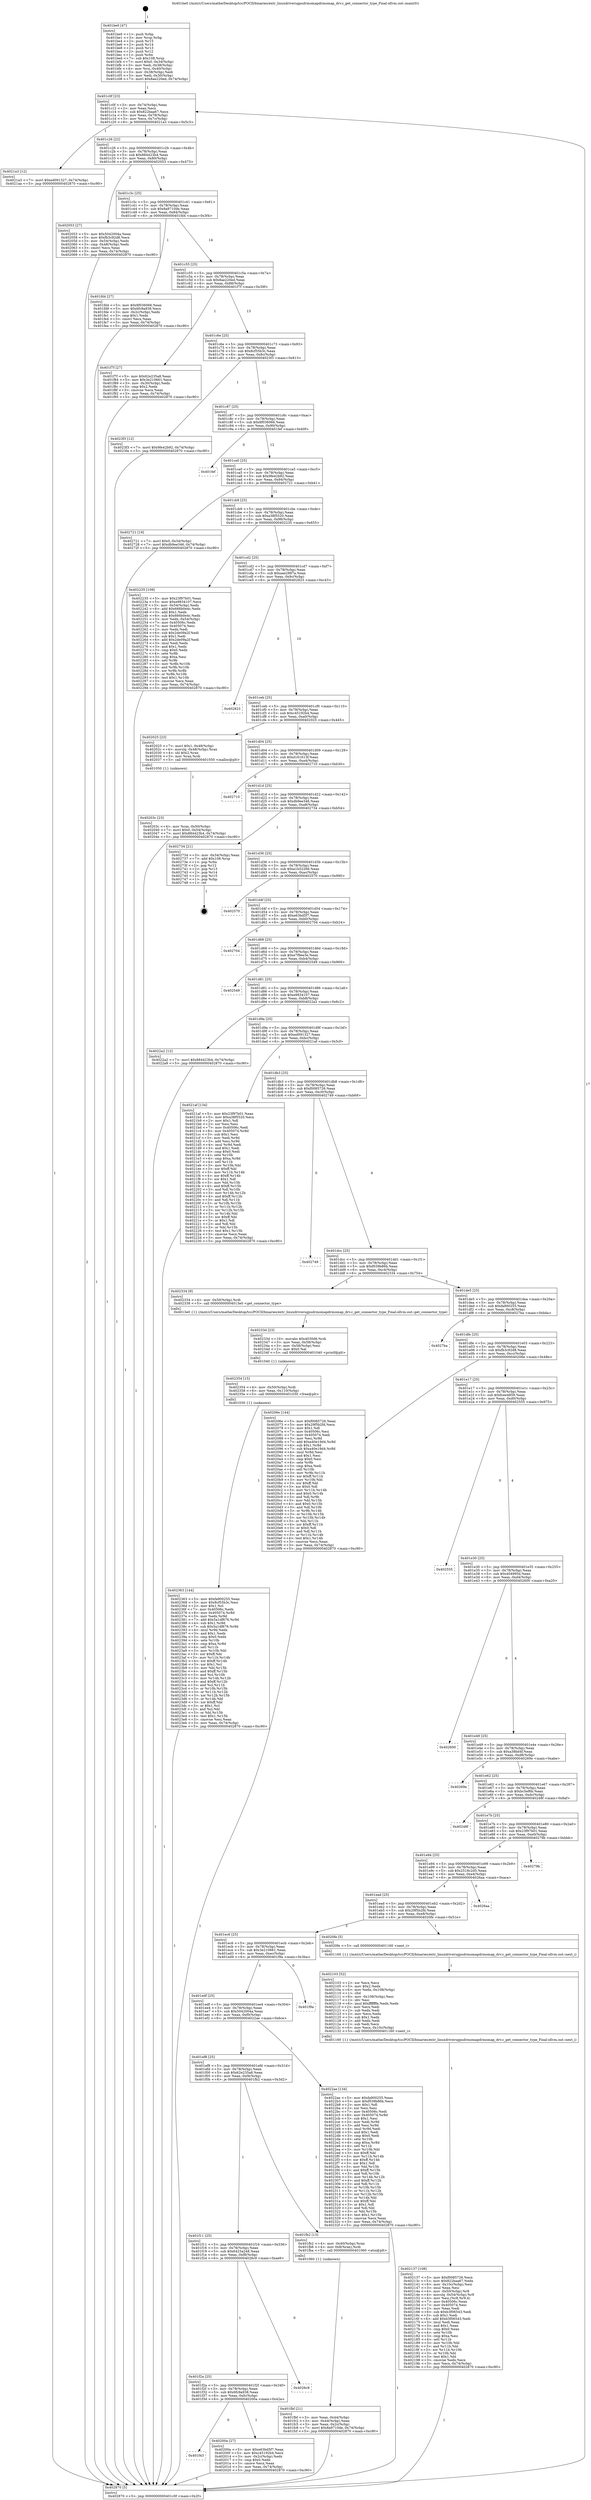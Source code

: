 digraph "0x401be0" {
  label = "0x401be0 (/mnt/c/Users/mathe/Desktop/tcc/POCII/binaries/extr_linuxdriversgpudrmomapdrmomap_drv.c_get_connector_type_Final-ollvm.out::main(0))"
  labelloc = "t"
  node[shape=record]

  Entry [label="",width=0.3,height=0.3,shape=circle,fillcolor=black,style=filled]
  "0x401c0f" [label="{
     0x401c0f [23]\l
     | [instrs]\l
     &nbsp;&nbsp;0x401c0f \<+3\>: mov -0x74(%rbp),%eax\l
     &nbsp;&nbsp;0x401c12 \<+2\>: mov %eax,%ecx\l
     &nbsp;&nbsp;0x401c14 \<+6\>: sub $0x822baa67,%ecx\l
     &nbsp;&nbsp;0x401c1a \<+3\>: mov %eax,-0x78(%rbp)\l
     &nbsp;&nbsp;0x401c1d \<+3\>: mov %ecx,-0x7c(%rbp)\l
     &nbsp;&nbsp;0x401c20 \<+6\>: je 00000000004021a3 \<main+0x5c3\>\l
  }"]
  "0x4021a3" [label="{
     0x4021a3 [12]\l
     | [instrs]\l
     &nbsp;&nbsp;0x4021a3 \<+7\>: movl $0xed091327,-0x74(%rbp)\l
     &nbsp;&nbsp;0x4021aa \<+5\>: jmp 0000000000402870 \<main+0xc90\>\l
  }"]
  "0x401c26" [label="{
     0x401c26 [22]\l
     | [instrs]\l
     &nbsp;&nbsp;0x401c26 \<+5\>: jmp 0000000000401c2b \<main+0x4b\>\l
     &nbsp;&nbsp;0x401c2b \<+3\>: mov -0x78(%rbp),%eax\l
     &nbsp;&nbsp;0x401c2e \<+5\>: sub $0x884423b4,%eax\l
     &nbsp;&nbsp;0x401c33 \<+3\>: mov %eax,-0x80(%rbp)\l
     &nbsp;&nbsp;0x401c36 \<+6\>: je 0000000000402053 \<main+0x473\>\l
  }"]
  Exit [label="",width=0.3,height=0.3,shape=circle,fillcolor=black,style=filled,peripheries=2]
  "0x402053" [label="{
     0x402053 [27]\l
     | [instrs]\l
     &nbsp;&nbsp;0x402053 \<+5\>: mov $0x5042004a,%eax\l
     &nbsp;&nbsp;0x402058 \<+5\>: mov $0xfb3c92d8,%ecx\l
     &nbsp;&nbsp;0x40205d \<+3\>: mov -0x54(%rbp),%edx\l
     &nbsp;&nbsp;0x402060 \<+3\>: cmp -0x48(%rbp),%edx\l
     &nbsp;&nbsp;0x402063 \<+3\>: cmovl %ecx,%eax\l
     &nbsp;&nbsp;0x402066 \<+3\>: mov %eax,-0x74(%rbp)\l
     &nbsp;&nbsp;0x402069 \<+5\>: jmp 0000000000402870 \<main+0xc90\>\l
  }"]
  "0x401c3c" [label="{
     0x401c3c [25]\l
     | [instrs]\l
     &nbsp;&nbsp;0x401c3c \<+5\>: jmp 0000000000401c41 \<main+0x61\>\l
     &nbsp;&nbsp;0x401c41 \<+3\>: mov -0x78(%rbp),%eax\l
     &nbsp;&nbsp;0x401c44 \<+5\>: sub $0x8a9710de,%eax\l
     &nbsp;&nbsp;0x401c49 \<+6\>: mov %eax,-0x84(%rbp)\l
     &nbsp;&nbsp;0x401c4f \<+6\>: je 0000000000401fd4 \<main+0x3f4\>\l
  }"]
  "0x402363" [label="{
     0x402363 [144]\l
     | [instrs]\l
     &nbsp;&nbsp;0x402363 \<+5\>: mov $0xfa900255,%eax\l
     &nbsp;&nbsp;0x402368 \<+5\>: mov $0x8cf55b3c,%esi\l
     &nbsp;&nbsp;0x40236d \<+2\>: mov $0x1,%cl\l
     &nbsp;&nbsp;0x40236f \<+7\>: mov 0x40506c,%edx\l
     &nbsp;&nbsp;0x402376 \<+8\>: mov 0x405074,%r8d\l
     &nbsp;&nbsp;0x40237e \<+3\>: mov %edx,%r9d\l
     &nbsp;&nbsp;0x402381 \<+7\>: add $0x5a1df676,%r9d\l
     &nbsp;&nbsp;0x402388 \<+4\>: sub $0x1,%r9d\l
     &nbsp;&nbsp;0x40238c \<+7\>: sub $0x5a1df676,%r9d\l
     &nbsp;&nbsp;0x402393 \<+4\>: imul %r9d,%edx\l
     &nbsp;&nbsp;0x402397 \<+3\>: and $0x1,%edx\l
     &nbsp;&nbsp;0x40239a \<+3\>: cmp $0x0,%edx\l
     &nbsp;&nbsp;0x40239d \<+4\>: sete %r10b\l
     &nbsp;&nbsp;0x4023a1 \<+4\>: cmp $0xa,%r8d\l
     &nbsp;&nbsp;0x4023a5 \<+4\>: setl %r11b\l
     &nbsp;&nbsp;0x4023a9 \<+3\>: mov %r10b,%bl\l
     &nbsp;&nbsp;0x4023ac \<+3\>: xor $0xff,%bl\l
     &nbsp;&nbsp;0x4023af \<+3\>: mov %r11b,%r14b\l
     &nbsp;&nbsp;0x4023b2 \<+4\>: xor $0xff,%r14b\l
     &nbsp;&nbsp;0x4023b6 \<+3\>: xor $0x1,%cl\l
     &nbsp;&nbsp;0x4023b9 \<+3\>: mov %bl,%r15b\l
     &nbsp;&nbsp;0x4023bc \<+4\>: and $0xff,%r15b\l
     &nbsp;&nbsp;0x4023c0 \<+3\>: and %cl,%r10b\l
     &nbsp;&nbsp;0x4023c3 \<+3\>: mov %r14b,%r12b\l
     &nbsp;&nbsp;0x4023c6 \<+4\>: and $0xff,%r12b\l
     &nbsp;&nbsp;0x4023ca \<+3\>: and %cl,%r11b\l
     &nbsp;&nbsp;0x4023cd \<+3\>: or %r10b,%r15b\l
     &nbsp;&nbsp;0x4023d0 \<+3\>: or %r11b,%r12b\l
     &nbsp;&nbsp;0x4023d3 \<+3\>: xor %r12b,%r15b\l
     &nbsp;&nbsp;0x4023d6 \<+3\>: or %r14b,%bl\l
     &nbsp;&nbsp;0x4023d9 \<+3\>: xor $0xff,%bl\l
     &nbsp;&nbsp;0x4023dc \<+3\>: or $0x1,%cl\l
     &nbsp;&nbsp;0x4023df \<+2\>: and %cl,%bl\l
     &nbsp;&nbsp;0x4023e1 \<+3\>: or %bl,%r15b\l
     &nbsp;&nbsp;0x4023e4 \<+4\>: test $0x1,%r15b\l
     &nbsp;&nbsp;0x4023e8 \<+3\>: cmovne %esi,%eax\l
     &nbsp;&nbsp;0x4023eb \<+3\>: mov %eax,-0x74(%rbp)\l
     &nbsp;&nbsp;0x4023ee \<+5\>: jmp 0000000000402870 \<main+0xc90\>\l
  }"]
  "0x401fd4" [label="{
     0x401fd4 [27]\l
     | [instrs]\l
     &nbsp;&nbsp;0x401fd4 \<+5\>: mov $0x8f036066,%eax\l
     &nbsp;&nbsp;0x401fd9 \<+5\>: mov $0x6fc9a938,%ecx\l
     &nbsp;&nbsp;0x401fde \<+3\>: mov -0x2c(%rbp),%edx\l
     &nbsp;&nbsp;0x401fe1 \<+3\>: cmp $0x1,%edx\l
     &nbsp;&nbsp;0x401fe4 \<+3\>: cmovl %ecx,%eax\l
     &nbsp;&nbsp;0x401fe7 \<+3\>: mov %eax,-0x74(%rbp)\l
     &nbsp;&nbsp;0x401fea \<+5\>: jmp 0000000000402870 \<main+0xc90\>\l
  }"]
  "0x401c55" [label="{
     0x401c55 [25]\l
     | [instrs]\l
     &nbsp;&nbsp;0x401c55 \<+5\>: jmp 0000000000401c5a \<main+0x7a\>\l
     &nbsp;&nbsp;0x401c5a \<+3\>: mov -0x78(%rbp),%eax\l
     &nbsp;&nbsp;0x401c5d \<+5\>: sub $0x8ae220ed,%eax\l
     &nbsp;&nbsp;0x401c62 \<+6\>: mov %eax,-0x88(%rbp)\l
     &nbsp;&nbsp;0x401c68 \<+6\>: je 0000000000401f7f \<main+0x39f\>\l
  }"]
  "0x402354" [label="{
     0x402354 [15]\l
     | [instrs]\l
     &nbsp;&nbsp;0x402354 \<+4\>: mov -0x50(%rbp),%rdi\l
     &nbsp;&nbsp;0x402358 \<+6\>: mov %eax,-0x110(%rbp)\l
     &nbsp;&nbsp;0x40235e \<+5\>: call 0000000000401030 \<free@plt\>\l
     | [calls]\l
     &nbsp;&nbsp;0x401030 \{1\} (unknown)\l
  }"]
  "0x401f7f" [label="{
     0x401f7f [27]\l
     | [instrs]\l
     &nbsp;&nbsp;0x401f7f \<+5\>: mov $0x62e235a8,%eax\l
     &nbsp;&nbsp;0x401f84 \<+5\>: mov $0x3e210661,%ecx\l
     &nbsp;&nbsp;0x401f89 \<+3\>: mov -0x30(%rbp),%edx\l
     &nbsp;&nbsp;0x401f8c \<+3\>: cmp $0x2,%edx\l
     &nbsp;&nbsp;0x401f8f \<+3\>: cmovne %ecx,%eax\l
     &nbsp;&nbsp;0x401f92 \<+3\>: mov %eax,-0x74(%rbp)\l
     &nbsp;&nbsp;0x401f95 \<+5\>: jmp 0000000000402870 \<main+0xc90\>\l
  }"]
  "0x401c6e" [label="{
     0x401c6e [25]\l
     | [instrs]\l
     &nbsp;&nbsp;0x401c6e \<+5\>: jmp 0000000000401c73 \<main+0x93\>\l
     &nbsp;&nbsp;0x401c73 \<+3\>: mov -0x78(%rbp),%eax\l
     &nbsp;&nbsp;0x401c76 \<+5\>: sub $0x8cf55b3c,%eax\l
     &nbsp;&nbsp;0x401c7b \<+6\>: mov %eax,-0x8c(%rbp)\l
     &nbsp;&nbsp;0x401c81 \<+6\>: je 00000000004023f3 \<main+0x813\>\l
  }"]
  "0x402870" [label="{
     0x402870 [5]\l
     | [instrs]\l
     &nbsp;&nbsp;0x402870 \<+5\>: jmp 0000000000401c0f \<main+0x2f\>\l
  }"]
  "0x401be0" [label="{
     0x401be0 [47]\l
     | [instrs]\l
     &nbsp;&nbsp;0x401be0 \<+1\>: push %rbp\l
     &nbsp;&nbsp;0x401be1 \<+3\>: mov %rsp,%rbp\l
     &nbsp;&nbsp;0x401be4 \<+2\>: push %r15\l
     &nbsp;&nbsp;0x401be6 \<+2\>: push %r14\l
     &nbsp;&nbsp;0x401be8 \<+2\>: push %r13\l
     &nbsp;&nbsp;0x401bea \<+2\>: push %r12\l
     &nbsp;&nbsp;0x401bec \<+1\>: push %rbx\l
     &nbsp;&nbsp;0x401bed \<+7\>: sub $0x108,%rsp\l
     &nbsp;&nbsp;0x401bf4 \<+7\>: movl $0x0,-0x34(%rbp)\l
     &nbsp;&nbsp;0x401bfb \<+3\>: mov %edi,-0x38(%rbp)\l
     &nbsp;&nbsp;0x401bfe \<+4\>: mov %rsi,-0x40(%rbp)\l
     &nbsp;&nbsp;0x401c02 \<+3\>: mov -0x38(%rbp),%edi\l
     &nbsp;&nbsp;0x401c05 \<+3\>: mov %edi,-0x30(%rbp)\l
     &nbsp;&nbsp;0x401c08 \<+7\>: movl $0x8ae220ed,-0x74(%rbp)\l
  }"]
  "0x40233d" [label="{
     0x40233d [23]\l
     | [instrs]\l
     &nbsp;&nbsp;0x40233d \<+10\>: movabs $0x4030d6,%rdi\l
     &nbsp;&nbsp;0x402347 \<+3\>: mov %eax,-0x58(%rbp)\l
     &nbsp;&nbsp;0x40234a \<+3\>: mov -0x58(%rbp),%esi\l
     &nbsp;&nbsp;0x40234d \<+2\>: mov $0x0,%al\l
     &nbsp;&nbsp;0x40234f \<+5\>: call 0000000000401040 \<printf@plt\>\l
     | [calls]\l
     &nbsp;&nbsp;0x401040 \{1\} (unknown)\l
  }"]
  "0x4023f3" [label="{
     0x4023f3 [12]\l
     | [instrs]\l
     &nbsp;&nbsp;0x4023f3 \<+7\>: movl $0x9fe42b92,-0x74(%rbp)\l
     &nbsp;&nbsp;0x4023fa \<+5\>: jmp 0000000000402870 \<main+0xc90\>\l
  }"]
  "0x401c87" [label="{
     0x401c87 [25]\l
     | [instrs]\l
     &nbsp;&nbsp;0x401c87 \<+5\>: jmp 0000000000401c8c \<main+0xac\>\l
     &nbsp;&nbsp;0x401c8c \<+3\>: mov -0x78(%rbp),%eax\l
     &nbsp;&nbsp;0x401c8f \<+5\>: sub $0x8f036066,%eax\l
     &nbsp;&nbsp;0x401c94 \<+6\>: mov %eax,-0x90(%rbp)\l
     &nbsp;&nbsp;0x401c9a \<+6\>: je 0000000000401fef \<main+0x40f\>\l
  }"]
  "0x402137" [label="{
     0x402137 [108]\l
     | [instrs]\l
     &nbsp;&nbsp;0x402137 \<+5\>: mov $0xf0085726,%ecx\l
     &nbsp;&nbsp;0x40213c \<+5\>: mov $0x822baa67,%edx\l
     &nbsp;&nbsp;0x402141 \<+6\>: mov -0x10c(%rbp),%esi\l
     &nbsp;&nbsp;0x402147 \<+3\>: imul %eax,%esi\l
     &nbsp;&nbsp;0x40214a \<+4\>: mov -0x50(%rbp),%r8\l
     &nbsp;&nbsp;0x40214e \<+4\>: movslq -0x54(%rbp),%r9\l
     &nbsp;&nbsp;0x402152 \<+4\>: mov %esi,(%r8,%r9,4)\l
     &nbsp;&nbsp;0x402156 \<+7\>: mov 0x40506c,%eax\l
     &nbsp;&nbsp;0x40215d \<+7\>: mov 0x405074,%esi\l
     &nbsp;&nbsp;0x402164 \<+2\>: mov %eax,%edi\l
     &nbsp;&nbsp;0x402166 \<+6\>: sub $0xb3f06543,%edi\l
     &nbsp;&nbsp;0x40216c \<+3\>: sub $0x1,%edi\l
     &nbsp;&nbsp;0x40216f \<+6\>: add $0xb3f06543,%edi\l
     &nbsp;&nbsp;0x402175 \<+3\>: imul %edi,%eax\l
     &nbsp;&nbsp;0x402178 \<+3\>: and $0x1,%eax\l
     &nbsp;&nbsp;0x40217b \<+3\>: cmp $0x0,%eax\l
     &nbsp;&nbsp;0x40217e \<+4\>: sete %r10b\l
     &nbsp;&nbsp;0x402182 \<+3\>: cmp $0xa,%esi\l
     &nbsp;&nbsp;0x402185 \<+4\>: setl %r11b\l
     &nbsp;&nbsp;0x402189 \<+3\>: mov %r10b,%bl\l
     &nbsp;&nbsp;0x40218c \<+3\>: and %r11b,%bl\l
     &nbsp;&nbsp;0x40218f \<+3\>: xor %r11b,%r10b\l
     &nbsp;&nbsp;0x402192 \<+3\>: or %r10b,%bl\l
     &nbsp;&nbsp;0x402195 \<+3\>: test $0x1,%bl\l
     &nbsp;&nbsp;0x402198 \<+3\>: cmovne %edx,%ecx\l
     &nbsp;&nbsp;0x40219b \<+3\>: mov %ecx,-0x74(%rbp)\l
     &nbsp;&nbsp;0x40219e \<+5\>: jmp 0000000000402870 \<main+0xc90\>\l
  }"]
  "0x401fef" [label="{
     0x401fef\l
  }", style=dashed]
  "0x401ca0" [label="{
     0x401ca0 [25]\l
     | [instrs]\l
     &nbsp;&nbsp;0x401ca0 \<+5\>: jmp 0000000000401ca5 \<main+0xc5\>\l
     &nbsp;&nbsp;0x401ca5 \<+3\>: mov -0x78(%rbp),%eax\l
     &nbsp;&nbsp;0x401ca8 \<+5\>: sub $0x9fe42b92,%eax\l
     &nbsp;&nbsp;0x401cad \<+6\>: mov %eax,-0x94(%rbp)\l
     &nbsp;&nbsp;0x401cb3 \<+6\>: je 0000000000402721 \<main+0xb41\>\l
  }"]
  "0x402103" [label="{
     0x402103 [52]\l
     | [instrs]\l
     &nbsp;&nbsp;0x402103 \<+2\>: xor %ecx,%ecx\l
     &nbsp;&nbsp;0x402105 \<+5\>: mov $0x2,%edx\l
     &nbsp;&nbsp;0x40210a \<+6\>: mov %edx,-0x108(%rbp)\l
     &nbsp;&nbsp;0x402110 \<+1\>: cltd\l
     &nbsp;&nbsp;0x402111 \<+6\>: mov -0x108(%rbp),%esi\l
     &nbsp;&nbsp;0x402117 \<+2\>: idiv %esi\l
     &nbsp;&nbsp;0x402119 \<+6\>: imul $0xfffffffe,%edx,%edx\l
     &nbsp;&nbsp;0x40211f \<+2\>: mov %ecx,%edi\l
     &nbsp;&nbsp;0x402121 \<+2\>: sub %edx,%edi\l
     &nbsp;&nbsp;0x402123 \<+2\>: mov %ecx,%edx\l
     &nbsp;&nbsp;0x402125 \<+3\>: sub $0x1,%edx\l
     &nbsp;&nbsp;0x402128 \<+2\>: add %edx,%edi\l
     &nbsp;&nbsp;0x40212a \<+2\>: sub %edi,%ecx\l
     &nbsp;&nbsp;0x40212c \<+6\>: mov %ecx,-0x10c(%rbp)\l
     &nbsp;&nbsp;0x402132 \<+5\>: call 0000000000401160 \<next_i\>\l
     | [calls]\l
     &nbsp;&nbsp;0x401160 \{1\} (/mnt/c/Users/mathe/Desktop/tcc/POCII/binaries/extr_linuxdriversgpudrmomapdrmomap_drv.c_get_connector_type_Final-ollvm.out::next_i)\l
  }"]
  "0x402721" [label="{
     0x402721 [19]\l
     | [instrs]\l
     &nbsp;&nbsp;0x402721 \<+7\>: movl $0x0,-0x34(%rbp)\l
     &nbsp;&nbsp;0x402728 \<+7\>: movl $0xdb9ee346,-0x74(%rbp)\l
     &nbsp;&nbsp;0x40272f \<+5\>: jmp 0000000000402870 \<main+0xc90\>\l
  }"]
  "0x401cb9" [label="{
     0x401cb9 [25]\l
     | [instrs]\l
     &nbsp;&nbsp;0x401cb9 \<+5\>: jmp 0000000000401cbe \<main+0xde\>\l
     &nbsp;&nbsp;0x401cbe \<+3\>: mov -0x78(%rbp),%eax\l
     &nbsp;&nbsp;0x401cc1 \<+5\>: sub $0xa38f5520,%eax\l
     &nbsp;&nbsp;0x401cc6 \<+6\>: mov %eax,-0x98(%rbp)\l
     &nbsp;&nbsp;0x401ccc \<+6\>: je 0000000000402235 \<main+0x655\>\l
  }"]
  "0x40203c" [label="{
     0x40203c [23]\l
     | [instrs]\l
     &nbsp;&nbsp;0x40203c \<+4\>: mov %rax,-0x50(%rbp)\l
     &nbsp;&nbsp;0x402040 \<+7\>: movl $0x0,-0x54(%rbp)\l
     &nbsp;&nbsp;0x402047 \<+7\>: movl $0x884423b4,-0x74(%rbp)\l
     &nbsp;&nbsp;0x40204e \<+5\>: jmp 0000000000402870 \<main+0xc90\>\l
  }"]
  "0x402235" [label="{
     0x402235 [109]\l
     | [instrs]\l
     &nbsp;&nbsp;0x402235 \<+5\>: mov $0x23f97b01,%eax\l
     &nbsp;&nbsp;0x40223a \<+5\>: mov $0xe9834107,%ecx\l
     &nbsp;&nbsp;0x40223f \<+3\>: mov -0x54(%rbp),%edx\l
     &nbsp;&nbsp;0x402242 \<+6\>: add $0x666b0e4c,%edx\l
     &nbsp;&nbsp;0x402248 \<+3\>: add $0x1,%edx\l
     &nbsp;&nbsp;0x40224b \<+6\>: sub $0x666b0e4c,%edx\l
     &nbsp;&nbsp;0x402251 \<+3\>: mov %edx,-0x54(%rbp)\l
     &nbsp;&nbsp;0x402254 \<+7\>: mov 0x40506c,%edx\l
     &nbsp;&nbsp;0x40225b \<+7\>: mov 0x405074,%esi\l
     &nbsp;&nbsp;0x402262 \<+2\>: mov %edx,%edi\l
     &nbsp;&nbsp;0x402264 \<+6\>: sub $0x2de09a2f,%edi\l
     &nbsp;&nbsp;0x40226a \<+3\>: sub $0x1,%edi\l
     &nbsp;&nbsp;0x40226d \<+6\>: add $0x2de09a2f,%edi\l
     &nbsp;&nbsp;0x402273 \<+3\>: imul %edi,%edx\l
     &nbsp;&nbsp;0x402276 \<+3\>: and $0x1,%edx\l
     &nbsp;&nbsp;0x402279 \<+3\>: cmp $0x0,%edx\l
     &nbsp;&nbsp;0x40227c \<+4\>: sete %r8b\l
     &nbsp;&nbsp;0x402280 \<+3\>: cmp $0xa,%esi\l
     &nbsp;&nbsp;0x402283 \<+4\>: setl %r9b\l
     &nbsp;&nbsp;0x402287 \<+3\>: mov %r8b,%r10b\l
     &nbsp;&nbsp;0x40228a \<+3\>: and %r9b,%r10b\l
     &nbsp;&nbsp;0x40228d \<+3\>: xor %r9b,%r8b\l
     &nbsp;&nbsp;0x402290 \<+3\>: or %r8b,%r10b\l
     &nbsp;&nbsp;0x402293 \<+4\>: test $0x1,%r10b\l
     &nbsp;&nbsp;0x402297 \<+3\>: cmovne %ecx,%eax\l
     &nbsp;&nbsp;0x40229a \<+3\>: mov %eax,-0x74(%rbp)\l
     &nbsp;&nbsp;0x40229d \<+5\>: jmp 0000000000402870 \<main+0xc90\>\l
  }"]
  "0x401cd2" [label="{
     0x401cd2 [25]\l
     | [instrs]\l
     &nbsp;&nbsp;0x401cd2 \<+5\>: jmp 0000000000401cd7 \<main+0xf7\>\l
     &nbsp;&nbsp;0x401cd7 \<+3\>: mov -0x78(%rbp),%eax\l
     &nbsp;&nbsp;0x401cda \<+5\>: sub $0xaae2887a,%eax\l
     &nbsp;&nbsp;0x401cdf \<+6\>: mov %eax,-0x9c(%rbp)\l
     &nbsp;&nbsp;0x401ce5 \<+6\>: je 0000000000402823 \<main+0xc43\>\l
  }"]
  "0x401f43" [label="{
     0x401f43\l
  }", style=dashed]
  "0x402823" [label="{
     0x402823\l
  }", style=dashed]
  "0x401ceb" [label="{
     0x401ceb [25]\l
     | [instrs]\l
     &nbsp;&nbsp;0x401ceb \<+5\>: jmp 0000000000401cf0 \<main+0x110\>\l
     &nbsp;&nbsp;0x401cf0 \<+3\>: mov -0x78(%rbp),%eax\l
     &nbsp;&nbsp;0x401cf3 \<+5\>: sub $0xc45192b4,%eax\l
     &nbsp;&nbsp;0x401cf8 \<+6\>: mov %eax,-0xa0(%rbp)\l
     &nbsp;&nbsp;0x401cfe \<+6\>: je 0000000000402025 \<main+0x445\>\l
  }"]
  "0x40200a" [label="{
     0x40200a [27]\l
     | [instrs]\l
     &nbsp;&nbsp;0x40200a \<+5\>: mov $0xe63bd5f7,%eax\l
     &nbsp;&nbsp;0x40200f \<+5\>: mov $0xc45192b4,%ecx\l
     &nbsp;&nbsp;0x402014 \<+3\>: mov -0x2c(%rbp),%edx\l
     &nbsp;&nbsp;0x402017 \<+3\>: cmp $0x0,%edx\l
     &nbsp;&nbsp;0x40201a \<+3\>: cmove %ecx,%eax\l
     &nbsp;&nbsp;0x40201d \<+3\>: mov %eax,-0x74(%rbp)\l
     &nbsp;&nbsp;0x402020 \<+5\>: jmp 0000000000402870 \<main+0xc90\>\l
  }"]
  "0x402025" [label="{
     0x402025 [23]\l
     | [instrs]\l
     &nbsp;&nbsp;0x402025 \<+7\>: movl $0x1,-0x48(%rbp)\l
     &nbsp;&nbsp;0x40202c \<+4\>: movslq -0x48(%rbp),%rax\l
     &nbsp;&nbsp;0x402030 \<+4\>: shl $0x2,%rax\l
     &nbsp;&nbsp;0x402034 \<+3\>: mov %rax,%rdi\l
     &nbsp;&nbsp;0x402037 \<+5\>: call 0000000000401050 \<malloc@plt\>\l
     | [calls]\l
     &nbsp;&nbsp;0x401050 \{1\} (unknown)\l
  }"]
  "0x401d04" [label="{
     0x401d04 [25]\l
     | [instrs]\l
     &nbsp;&nbsp;0x401d04 \<+5\>: jmp 0000000000401d09 \<main+0x129\>\l
     &nbsp;&nbsp;0x401d09 \<+3\>: mov -0x78(%rbp),%eax\l
     &nbsp;&nbsp;0x401d0c \<+5\>: sub $0xd161613f,%eax\l
     &nbsp;&nbsp;0x401d11 \<+6\>: mov %eax,-0xa4(%rbp)\l
     &nbsp;&nbsp;0x401d17 \<+6\>: je 0000000000402710 \<main+0xb30\>\l
  }"]
  "0x401f2a" [label="{
     0x401f2a [25]\l
     | [instrs]\l
     &nbsp;&nbsp;0x401f2a \<+5\>: jmp 0000000000401f2f \<main+0x34f\>\l
     &nbsp;&nbsp;0x401f2f \<+3\>: mov -0x78(%rbp),%eax\l
     &nbsp;&nbsp;0x401f32 \<+5\>: sub $0x6fc9a938,%eax\l
     &nbsp;&nbsp;0x401f37 \<+6\>: mov %eax,-0xfc(%rbp)\l
     &nbsp;&nbsp;0x401f3d \<+6\>: je 000000000040200a \<main+0x42a\>\l
  }"]
  "0x402710" [label="{
     0x402710\l
  }", style=dashed]
  "0x401d1d" [label="{
     0x401d1d [25]\l
     | [instrs]\l
     &nbsp;&nbsp;0x401d1d \<+5\>: jmp 0000000000401d22 \<main+0x142\>\l
     &nbsp;&nbsp;0x401d22 \<+3\>: mov -0x78(%rbp),%eax\l
     &nbsp;&nbsp;0x401d25 \<+5\>: sub $0xdb9ee346,%eax\l
     &nbsp;&nbsp;0x401d2a \<+6\>: mov %eax,-0xa8(%rbp)\l
     &nbsp;&nbsp;0x401d30 \<+6\>: je 0000000000402734 \<main+0xb54\>\l
  }"]
  "0x4026c9" [label="{
     0x4026c9\l
  }", style=dashed]
  "0x402734" [label="{
     0x402734 [21]\l
     | [instrs]\l
     &nbsp;&nbsp;0x402734 \<+3\>: mov -0x34(%rbp),%eax\l
     &nbsp;&nbsp;0x402737 \<+7\>: add $0x108,%rsp\l
     &nbsp;&nbsp;0x40273e \<+1\>: pop %rbx\l
     &nbsp;&nbsp;0x40273f \<+2\>: pop %r12\l
     &nbsp;&nbsp;0x402741 \<+2\>: pop %r13\l
     &nbsp;&nbsp;0x402743 \<+2\>: pop %r14\l
     &nbsp;&nbsp;0x402745 \<+2\>: pop %r15\l
     &nbsp;&nbsp;0x402747 \<+1\>: pop %rbp\l
     &nbsp;&nbsp;0x402748 \<+1\>: ret\l
  }"]
  "0x401d36" [label="{
     0x401d36 [25]\l
     | [instrs]\l
     &nbsp;&nbsp;0x401d36 \<+5\>: jmp 0000000000401d3b \<main+0x15b\>\l
     &nbsp;&nbsp;0x401d3b \<+3\>: mov -0x78(%rbp),%eax\l
     &nbsp;&nbsp;0x401d3e \<+5\>: sub $0xe1b52266,%eax\l
     &nbsp;&nbsp;0x401d43 \<+6\>: mov %eax,-0xac(%rbp)\l
     &nbsp;&nbsp;0x401d49 \<+6\>: je 0000000000402570 \<main+0x990\>\l
  }"]
  "0x401fbf" [label="{
     0x401fbf [21]\l
     | [instrs]\l
     &nbsp;&nbsp;0x401fbf \<+3\>: mov %eax,-0x44(%rbp)\l
     &nbsp;&nbsp;0x401fc2 \<+3\>: mov -0x44(%rbp),%eax\l
     &nbsp;&nbsp;0x401fc5 \<+3\>: mov %eax,-0x2c(%rbp)\l
     &nbsp;&nbsp;0x401fc8 \<+7\>: movl $0x8a9710de,-0x74(%rbp)\l
     &nbsp;&nbsp;0x401fcf \<+5\>: jmp 0000000000402870 \<main+0xc90\>\l
  }"]
  "0x402570" [label="{
     0x402570\l
  }", style=dashed]
  "0x401d4f" [label="{
     0x401d4f [25]\l
     | [instrs]\l
     &nbsp;&nbsp;0x401d4f \<+5\>: jmp 0000000000401d54 \<main+0x174\>\l
     &nbsp;&nbsp;0x401d54 \<+3\>: mov -0x78(%rbp),%eax\l
     &nbsp;&nbsp;0x401d57 \<+5\>: sub $0xe63bd5f7,%eax\l
     &nbsp;&nbsp;0x401d5c \<+6\>: mov %eax,-0xb0(%rbp)\l
     &nbsp;&nbsp;0x401d62 \<+6\>: je 0000000000402704 \<main+0xb24\>\l
  }"]
  "0x401f11" [label="{
     0x401f11 [25]\l
     | [instrs]\l
     &nbsp;&nbsp;0x401f11 \<+5\>: jmp 0000000000401f16 \<main+0x336\>\l
     &nbsp;&nbsp;0x401f16 \<+3\>: mov -0x78(%rbp),%eax\l
     &nbsp;&nbsp;0x401f19 \<+5\>: sub $0x6423a248,%eax\l
     &nbsp;&nbsp;0x401f1e \<+6\>: mov %eax,-0xf8(%rbp)\l
     &nbsp;&nbsp;0x401f24 \<+6\>: je 00000000004026c9 \<main+0xae9\>\l
  }"]
  "0x402704" [label="{
     0x402704\l
  }", style=dashed]
  "0x401d68" [label="{
     0x401d68 [25]\l
     | [instrs]\l
     &nbsp;&nbsp;0x401d68 \<+5\>: jmp 0000000000401d6d \<main+0x18d\>\l
     &nbsp;&nbsp;0x401d6d \<+3\>: mov -0x78(%rbp),%eax\l
     &nbsp;&nbsp;0x401d70 \<+5\>: sub $0xe7f9ee3e,%eax\l
     &nbsp;&nbsp;0x401d75 \<+6\>: mov %eax,-0xb4(%rbp)\l
     &nbsp;&nbsp;0x401d7b \<+6\>: je 0000000000402549 \<main+0x969\>\l
  }"]
  "0x401fb2" [label="{
     0x401fb2 [13]\l
     | [instrs]\l
     &nbsp;&nbsp;0x401fb2 \<+4\>: mov -0x40(%rbp),%rax\l
     &nbsp;&nbsp;0x401fb6 \<+4\>: mov 0x8(%rax),%rdi\l
     &nbsp;&nbsp;0x401fba \<+5\>: call 0000000000401060 \<atoi@plt\>\l
     | [calls]\l
     &nbsp;&nbsp;0x401060 \{1\} (unknown)\l
  }"]
  "0x402549" [label="{
     0x402549\l
  }", style=dashed]
  "0x401d81" [label="{
     0x401d81 [25]\l
     | [instrs]\l
     &nbsp;&nbsp;0x401d81 \<+5\>: jmp 0000000000401d86 \<main+0x1a6\>\l
     &nbsp;&nbsp;0x401d86 \<+3\>: mov -0x78(%rbp),%eax\l
     &nbsp;&nbsp;0x401d89 \<+5\>: sub $0xe9834107,%eax\l
     &nbsp;&nbsp;0x401d8e \<+6\>: mov %eax,-0xb8(%rbp)\l
     &nbsp;&nbsp;0x401d94 \<+6\>: je 00000000004022a2 \<main+0x6c2\>\l
  }"]
  "0x401ef8" [label="{
     0x401ef8 [25]\l
     | [instrs]\l
     &nbsp;&nbsp;0x401ef8 \<+5\>: jmp 0000000000401efd \<main+0x31d\>\l
     &nbsp;&nbsp;0x401efd \<+3\>: mov -0x78(%rbp),%eax\l
     &nbsp;&nbsp;0x401f00 \<+5\>: sub $0x62e235a8,%eax\l
     &nbsp;&nbsp;0x401f05 \<+6\>: mov %eax,-0xf4(%rbp)\l
     &nbsp;&nbsp;0x401f0b \<+6\>: je 0000000000401fb2 \<main+0x3d2\>\l
  }"]
  "0x4022a2" [label="{
     0x4022a2 [12]\l
     | [instrs]\l
     &nbsp;&nbsp;0x4022a2 \<+7\>: movl $0x884423b4,-0x74(%rbp)\l
     &nbsp;&nbsp;0x4022a9 \<+5\>: jmp 0000000000402870 \<main+0xc90\>\l
  }"]
  "0x401d9a" [label="{
     0x401d9a [25]\l
     | [instrs]\l
     &nbsp;&nbsp;0x401d9a \<+5\>: jmp 0000000000401d9f \<main+0x1bf\>\l
     &nbsp;&nbsp;0x401d9f \<+3\>: mov -0x78(%rbp),%eax\l
     &nbsp;&nbsp;0x401da2 \<+5\>: sub $0xed091327,%eax\l
     &nbsp;&nbsp;0x401da7 \<+6\>: mov %eax,-0xbc(%rbp)\l
     &nbsp;&nbsp;0x401dad \<+6\>: je 00000000004021af \<main+0x5cf\>\l
  }"]
  "0x4022ae" [label="{
     0x4022ae [134]\l
     | [instrs]\l
     &nbsp;&nbsp;0x4022ae \<+5\>: mov $0xfa900255,%eax\l
     &nbsp;&nbsp;0x4022b3 \<+5\>: mov $0xf039b86b,%ecx\l
     &nbsp;&nbsp;0x4022b8 \<+2\>: mov $0x1,%dl\l
     &nbsp;&nbsp;0x4022ba \<+2\>: xor %esi,%esi\l
     &nbsp;&nbsp;0x4022bc \<+7\>: mov 0x40506c,%edi\l
     &nbsp;&nbsp;0x4022c3 \<+8\>: mov 0x405074,%r8d\l
     &nbsp;&nbsp;0x4022cb \<+3\>: sub $0x1,%esi\l
     &nbsp;&nbsp;0x4022ce \<+3\>: mov %edi,%r9d\l
     &nbsp;&nbsp;0x4022d1 \<+3\>: add %esi,%r9d\l
     &nbsp;&nbsp;0x4022d4 \<+4\>: imul %r9d,%edi\l
     &nbsp;&nbsp;0x4022d8 \<+3\>: and $0x1,%edi\l
     &nbsp;&nbsp;0x4022db \<+3\>: cmp $0x0,%edi\l
     &nbsp;&nbsp;0x4022de \<+4\>: sete %r10b\l
     &nbsp;&nbsp;0x4022e2 \<+4\>: cmp $0xa,%r8d\l
     &nbsp;&nbsp;0x4022e6 \<+4\>: setl %r11b\l
     &nbsp;&nbsp;0x4022ea \<+3\>: mov %r10b,%bl\l
     &nbsp;&nbsp;0x4022ed \<+3\>: xor $0xff,%bl\l
     &nbsp;&nbsp;0x4022f0 \<+3\>: mov %r11b,%r14b\l
     &nbsp;&nbsp;0x4022f3 \<+4\>: xor $0xff,%r14b\l
     &nbsp;&nbsp;0x4022f7 \<+3\>: xor $0x1,%dl\l
     &nbsp;&nbsp;0x4022fa \<+3\>: mov %bl,%r15b\l
     &nbsp;&nbsp;0x4022fd \<+4\>: and $0xff,%r15b\l
     &nbsp;&nbsp;0x402301 \<+3\>: and %dl,%r10b\l
     &nbsp;&nbsp;0x402304 \<+3\>: mov %r14b,%r12b\l
     &nbsp;&nbsp;0x402307 \<+4\>: and $0xff,%r12b\l
     &nbsp;&nbsp;0x40230b \<+3\>: and %dl,%r11b\l
     &nbsp;&nbsp;0x40230e \<+3\>: or %r10b,%r15b\l
     &nbsp;&nbsp;0x402311 \<+3\>: or %r11b,%r12b\l
     &nbsp;&nbsp;0x402314 \<+3\>: xor %r12b,%r15b\l
     &nbsp;&nbsp;0x402317 \<+3\>: or %r14b,%bl\l
     &nbsp;&nbsp;0x40231a \<+3\>: xor $0xff,%bl\l
     &nbsp;&nbsp;0x40231d \<+3\>: or $0x1,%dl\l
     &nbsp;&nbsp;0x402320 \<+2\>: and %dl,%bl\l
     &nbsp;&nbsp;0x402322 \<+3\>: or %bl,%r15b\l
     &nbsp;&nbsp;0x402325 \<+4\>: test $0x1,%r15b\l
     &nbsp;&nbsp;0x402329 \<+3\>: cmovne %ecx,%eax\l
     &nbsp;&nbsp;0x40232c \<+3\>: mov %eax,-0x74(%rbp)\l
     &nbsp;&nbsp;0x40232f \<+5\>: jmp 0000000000402870 \<main+0xc90\>\l
  }"]
  "0x4021af" [label="{
     0x4021af [134]\l
     | [instrs]\l
     &nbsp;&nbsp;0x4021af \<+5\>: mov $0x23f97b01,%eax\l
     &nbsp;&nbsp;0x4021b4 \<+5\>: mov $0xa38f5520,%ecx\l
     &nbsp;&nbsp;0x4021b9 \<+2\>: mov $0x1,%dl\l
     &nbsp;&nbsp;0x4021bb \<+2\>: xor %esi,%esi\l
     &nbsp;&nbsp;0x4021bd \<+7\>: mov 0x40506c,%edi\l
     &nbsp;&nbsp;0x4021c4 \<+8\>: mov 0x405074,%r8d\l
     &nbsp;&nbsp;0x4021cc \<+3\>: sub $0x1,%esi\l
     &nbsp;&nbsp;0x4021cf \<+3\>: mov %edi,%r9d\l
     &nbsp;&nbsp;0x4021d2 \<+3\>: add %esi,%r9d\l
     &nbsp;&nbsp;0x4021d5 \<+4\>: imul %r9d,%edi\l
     &nbsp;&nbsp;0x4021d9 \<+3\>: and $0x1,%edi\l
     &nbsp;&nbsp;0x4021dc \<+3\>: cmp $0x0,%edi\l
     &nbsp;&nbsp;0x4021df \<+4\>: sete %r10b\l
     &nbsp;&nbsp;0x4021e3 \<+4\>: cmp $0xa,%r8d\l
     &nbsp;&nbsp;0x4021e7 \<+4\>: setl %r11b\l
     &nbsp;&nbsp;0x4021eb \<+3\>: mov %r10b,%bl\l
     &nbsp;&nbsp;0x4021ee \<+3\>: xor $0xff,%bl\l
     &nbsp;&nbsp;0x4021f1 \<+3\>: mov %r11b,%r14b\l
     &nbsp;&nbsp;0x4021f4 \<+4\>: xor $0xff,%r14b\l
     &nbsp;&nbsp;0x4021f8 \<+3\>: xor $0x1,%dl\l
     &nbsp;&nbsp;0x4021fb \<+3\>: mov %bl,%r15b\l
     &nbsp;&nbsp;0x4021fe \<+4\>: and $0xff,%r15b\l
     &nbsp;&nbsp;0x402202 \<+3\>: and %dl,%r10b\l
     &nbsp;&nbsp;0x402205 \<+3\>: mov %r14b,%r12b\l
     &nbsp;&nbsp;0x402208 \<+4\>: and $0xff,%r12b\l
     &nbsp;&nbsp;0x40220c \<+3\>: and %dl,%r11b\l
     &nbsp;&nbsp;0x40220f \<+3\>: or %r10b,%r15b\l
     &nbsp;&nbsp;0x402212 \<+3\>: or %r11b,%r12b\l
     &nbsp;&nbsp;0x402215 \<+3\>: xor %r12b,%r15b\l
     &nbsp;&nbsp;0x402218 \<+3\>: or %r14b,%bl\l
     &nbsp;&nbsp;0x40221b \<+3\>: xor $0xff,%bl\l
     &nbsp;&nbsp;0x40221e \<+3\>: or $0x1,%dl\l
     &nbsp;&nbsp;0x402221 \<+2\>: and %dl,%bl\l
     &nbsp;&nbsp;0x402223 \<+3\>: or %bl,%r15b\l
     &nbsp;&nbsp;0x402226 \<+4\>: test $0x1,%r15b\l
     &nbsp;&nbsp;0x40222a \<+3\>: cmovne %ecx,%eax\l
     &nbsp;&nbsp;0x40222d \<+3\>: mov %eax,-0x74(%rbp)\l
     &nbsp;&nbsp;0x402230 \<+5\>: jmp 0000000000402870 \<main+0xc90\>\l
  }"]
  "0x401db3" [label="{
     0x401db3 [25]\l
     | [instrs]\l
     &nbsp;&nbsp;0x401db3 \<+5\>: jmp 0000000000401db8 \<main+0x1d8\>\l
     &nbsp;&nbsp;0x401db8 \<+3\>: mov -0x78(%rbp),%eax\l
     &nbsp;&nbsp;0x401dbb \<+5\>: sub $0xf0085726,%eax\l
     &nbsp;&nbsp;0x401dc0 \<+6\>: mov %eax,-0xc0(%rbp)\l
     &nbsp;&nbsp;0x401dc6 \<+6\>: je 0000000000402749 \<main+0xb69\>\l
  }"]
  "0x401edf" [label="{
     0x401edf [25]\l
     | [instrs]\l
     &nbsp;&nbsp;0x401edf \<+5\>: jmp 0000000000401ee4 \<main+0x304\>\l
     &nbsp;&nbsp;0x401ee4 \<+3\>: mov -0x78(%rbp),%eax\l
     &nbsp;&nbsp;0x401ee7 \<+5\>: sub $0x5042004a,%eax\l
     &nbsp;&nbsp;0x401eec \<+6\>: mov %eax,-0xf0(%rbp)\l
     &nbsp;&nbsp;0x401ef2 \<+6\>: je 00000000004022ae \<main+0x6ce\>\l
  }"]
  "0x402749" [label="{
     0x402749\l
  }", style=dashed]
  "0x401dcc" [label="{
     0x401dcc [25]\l
     | [instrs]\l
     &nbsp;&nbsp;0x401dcc \<+5\>: jmp 0000000000401dd1 \<main+0x1f1\>\l
     &nbsp;&nbsp;0x401dd1 \<+3\>: mov -0x78(%rbp),%eax\l
     &nbsp;&nbsp;0x401dd4 \<+5\>: sub $0xf039b86b,%eax\l
     &nbsp;&nbsp;0x401dd9 \<+6\>: mov %eax,-0xc4(%rbp)\l
     &nbsp;&nbsp;0x401ddf \<+6\>: je 0000000000402334 \<main+0x754\>\l
  }"]
  "0x401f9a" [label="{
     0x401f9a\l
  }", style=dashed]
  "0x402334" [label="{
     0x402334 [9]\l
     | [instrs]\l
     &nbsp;&nbsp;0x402334 \<+4\>: mov -0x50(%rbp),%rdi\l
     &nbsp;&nbsp;0x402338 \<+5\>: call 00000000004013e0 \<get_connector_type\>\l
     | [calls]\l
     &nbsp;&nbsp;0x4013e0 \{1\} (/mnt/c/Users/mathe/Desktop/tcc/POCII/binaries/extr_linuxdriversgpudrmomapdrmomap_drv.c_get_connector_type_Final-ollvm.out::get_connector_type)\l
  }"]
  "0x401de5" [label="{
     0x401de5 [25]\l
     | [instrs]\l
     &nbsp;&nbsp;0x401de5 \<+5\>: jmp 0000000000401dea \<main+0x20a\>\l
     &nbsp;&nbsp;0x401dea \<+3\>: mov -0x78(%rbp),%eax\l
     &nbsp;&nbsp;0x401ded \<+5\>: sub $0xfa900255,%eax\l
     &nbsp;&nbsp;0x401df2 \<+6\>: mov %eax,-0xc8(%rbp)\l
     &nbsp;&nbsp;0x401df8 \<+6\>: je 00000000004027ba \<main+0xbda\>\l
  }"]
  "0x401ec6" [label="{
     0x401ec6 [25]\l
     | [instrs]\l
     &nbsp;&nbsp;0x401ec6 \<+5\>: jmp 0000000000401ecb \<main+0x2eb\>\l
     &nbsp;&nbsp;0x401ecb \<+3\>: mov -0x78(%rbp),%eax\l
     &nbsp;&nbsp;0x401ece \<+5\>: sub $0x3e210661,%eax\l
     &nbsp;&nbsp;0x401ed3 \<+6\>: mov %eax,-0xec(%rbp)\l
     &nbsp;&nbsp;0x401ed9 \<+6\>: je 0000000000401f9a \<main+0x3ba\>\l
  }"]
  "0x4027ba" [label="{
     0x4027ba\l
  }", style=dashed]
  "0x401dfe" [label="{
     0x401dfe [25]\l
     | [instrs]\l
     &nbsp;&nbsp;0x401dfe \<+5\>: jmp 0000000000401e03 \<main+0x223\>\l
     &nbsp;&nbsp;0x401e03 \<+3\>: mov -0x78(%rbp),%eax\l
     &nbsp;&nbsp;0x401e06 \<+5\>: sub $0xfb3c92d8,%eax\l
     &nbsp;&nbsp;0x401e0b \<+6\>: mov %eax,-0xcc(%rbp)\l
     &nbsp;&nbsp;0x401e11 \<+6\>: je 000000000040206e \<main+0x48e\>\l
  }"]
  "0x4020fe" [label="{
     0x4020fe [5]\l
     | [instrs]\l
     &nbsp;&nbsp;0x4020fe \<+5\>: call 0000000000401160 \<next_i\>\l
     | [calls]\l
     &nbsp;&nbsp;0x401160 \{1\} (/mnt/c/Users/mathe/Desktop/tcc/POCII/binaries/extr_linuxdriversgpudrmomapdrmomap_drv.c_get_connector_type_Final-ollvm.out::next_i)\l
  }"]
  "0x40206e" [label="{
     0x40206e [144]\l
     | [instrs]\l
     &nbsp;&nbsp;0x40206e \<+5\>: mov $0xf0085726,%eax\l
     &nbsp;&nbsp;0x402073 \<+5\>: mov $0x29f5b2fd,%ecx\l
     &nbsp;&nbsp;0x402078 \<+2\>: mov $0x1,%dl\l
     &nbsp;&nbsp;0x40207a \<+7\>: mov 0x40506c,%esi\l
     &nbsp;&nbsp;0x402081 \<+7\>: mov 0x405074,%edi\l
     &nbsp;&nbsp;0x402088 \<+3\>: mov %esi,%r8d\l
     &nbsp;&nbsp;0x40208b \<+7\>: add $0xa40e19d4,%r8d\l
     &nbsp;&nbsp;0x402092 \<+4\>: sub $0x1,%r8d\l
     &nbsp;&nbsp;0x402096 \<+7\>: sub $0xa40e19d4,%r8d\l
     &nbsp;&nbsp;0x40209d \<+4\>: imul %r8d,%esi\l
     &nbsp;&nbsp;0x4020a1 \<+3\>: and $0x1,%esi\l
     &nbsp;&nbsp;0x4020a4 \<+3\>: cmp $0x0,%esi\l
     &nbsp;&nbsp;0x4020a7 \<+4\>: sete %r9b\l
     &nbsp;&nbsp;0x4020ab \<+3\>: cmp $0xa,%edi\l
     &nbsp;&nbsp;0x4020ae \<+4\>: setl %r10b\l
     &nbsp;&nbsp;0x4020b2 \<+3\>: mov %r9b,%r11b\l
     &nbsp;&nbsp;0x4020b5 \<+4\>: xor $0xff,%r11b\l
     &nbsp;&nbsp;0x4020b9 \<+3\>: mov %r10b,%bl\l
     &nbsp;&nbsp;0x4020bc \<+3\>: xor $0xff,%bl\l
     &nbsp;&nbsp;0x4020bf \<+3\>: xor $0x0,%dl\l
     &nbsp;&nbsp;0x4020c2 \<+3\>: mov %r11b,%r14b\l
     &nbsp;&nbsp;0x4020c5 \<+4\>: and $0x0,%r14b\l
     &nbsp;&nbsp;0x4020c9 \<+3\>: and %dl,%r9b\l
     &nbsp;&nbsp;0x4020cc \<+3\>: mov %bl,%r15b\l
     &nbsp;&nbsp;0x4020cf \<+4\>: and $0x0,%r15b\l
     &nbsp;&nbsp;0x4020d3 \<+3\>: and %dl,%r10b\l
     &nbsp;&nbsp;0x4020d6 \<+3\>: or %r9b,%r14b\l
     &nbsp;&nbsp;0x4020d9 \<+3\>: or %r10b,%r15b\l
     &nbsp;&nbsp;0x4020dc \<+3\>: xor %r15b,%r14b\l
     &nbsp;&nbsp;0x4020df \<+3\>: or %bl,%r11b\l
     &nbsp;&nbsp;0x4020e2 \<+4\>: xor $0xff,%r11b\l
     &nbsp;&nbsp;0x4020e6 \<+3\>: or $0x0,%dl\l
     &nbsp;&nbsp;0x4020e9 \<+3\>: and %dl,%r11b\l
     &nbsp;&nbsp;0x4020ec \<+3\>: or %r11b,%r14b\l
     &nbsp;&nbsp;0x4020ef \<+4\>: test $0x1,%r14b\l
     &nbsp;&nbsp;0x4020f3 \<+3\>: cmovne %ecx,%eax\l
     &nbsp;&nbsp;0x4020f6 \<+3\>: mov %eax,-0x74(%rbp)\l
     &nbsp;&nbsp;0x4020f9 \<+5\>: jmp 0000000000402870 \<main+0xc90\>\l
  }"]
  "0x401e17" [label="{
     0x401e17 [25]\l
     | [instrs]\l
     &nbsp;&nbsp;0x401e17 \<+5\>: jmp 0000000000401e1c \<main+0x23c\>\l
     &nbsp;&nbsp;0x401e1c \<+3\>: mov -0x78(%rbp),%eax\l
     &nbsp;&nbsp;0x401e1f \<+5\>: sub $0xfcee4859,%eax\l
     &nbsp;&nbsp;0x401e24 \<+6\>: mov %eax,-0xd0(%rbp)\l
     &nbsp;&nbsp;0x401e2a \<+6\>: je 0000000000402555 \<main+0x975\>\l
  }"]
  "0x401ead" [label="{
     0x401ead [25]\l
     | [instrs]\l
     &nbsp;&nbsp;0x401ead \<+5\>: jmp 0000000000401eb2 \<main+0x2d2\>\l
     &nbsp;&nbsp;0x401eb2 \<+3\>: mov -0x78(%rbp),%eax\l
     &nbsp;&nbsp;0x401eb5 \<+5\>: sub $0x29f5b2fd,%eax\l
     &nbsp;&nbsp;0x401eba \<+6\>: mov %eax,-0xe8(%rbp)\l
     &nbsp;&nbsp;0x401ec0 \<+6\>: je 00000000004020fe \<main+0x51e\>\l
  }"]
  "0x402555" [label="{
     0x402555\l
  }", style=dashed]
  "0x401e30" [label="{
     0x401e30 [25]\l
     | [instrs]\l
     &nbsp;&nbsp;0x401e30 \<+5\>: jmp 0000000000401e35 \<main+0x255\>\l
     &nbsp;&nbsp;0x401e35 \<+3\>: mov -0x78(%rbp),%eax\l
     &nbsp;&nbsp;0x401e38 \<+5\>: sub $0x404995d,%eax\l
     &nbsp;&nbsp;0x401e3d \<+6\>: mov %eax,-0xd4(%rbp)\l
     &nbsp;&nbsp;0x401e43 \<+6\>: je 0000000000402600 \<main+0xa20\>\l
  }"]
  "0x4026aa" [label="{
     0x4026aa\l
  }", style=dashed]
  "0x402600" [label="{
     0x402600\l
  }", style=dashed]
  "0x401e49" [label="{
     0x401e49 [25]\l
     | [instrs]\l
     &nbsp;&nbsp;0x401e49 \<+5\>: jmp 0000000000401e4e \<main+0x26e\>\l
     &nbsp;&nbsp;0x401e4e \<+3\>: mov -0x78(%rbp),%eax\l
     &nbsp;&nbsp;0x401e51 \<+5\>: sub $0xa38bd4f,%eax\l
     &nbsp;&nbsp;0x401e56 \<+6\>: mov %eax,-0xd8(%rbp)\l
     &nbsp;&nbsp;0x401e5c \<+6\>: je 000000000040269e \<main+0xabe\>\l
  }"]
  "0x401e94" [label="{
     0x401e94 [25]\l
     | [instrs]\l
     &nbsp;&nbsp;0x401e94 \<+5\>: jmp 0000000000401e99 \<main+0x2b9\>\l
     &nbsp;&nbsp;0x401e99 \<+3\>: mov -0x78(%rbp),%eax\l
     &nbsp;&nbsp;0x401e9c \<+5\>: sub $0x2518c2d5,%eax\l
     &nbsp;&nbsp;0x401ea1 \<+6\>: mov %eax,-0xe4(%rbp)\l
     &nbsp;&nbsp;0x401ea7 \<+6\>: je 00000000004026aa \<main+0xaca\>\l
  }"]
  "0x40269e" [label="{
     0x40269e\l
  }", style=dashed]
  "0x401e62" [label="{
     0x401e62 [25]\l
     | [instrs]\l
     &nbsp;&nbsp;0x401e62 \<+5\>: jmp 0000000000401e67 \<main+0x287\>\l
     &nbsp;&nbsp;0x401e67 \<+3\>: mov -0x78(%rbp),%eax\l
     &nbsp;&nbsp;0x401e6a \<+5\>: sub $0xbc5ef6b,%eax\l
     &nbsp;&nbsp;0x401e6f \<+6\>: mov %eax,-0xdc(%rbp)\l
     &nbsp;&nbsp;0x401e75 \<+6\>: je 000000000040248f \<main+0x8af\>\l
  }"]
  "0x40279b" [label="{
     0x40279b\l
  }", style=dashed]
  "0x40248f" [label="{
     0x40248f\l
  }", style=dashed]
  "0x401e7b" [label="{
     0x401e7b [25]\l
     | [instrs]\l
     &nbsp;&nbsp;0x401e7b \<+5\>: jmp 0000000000401e80 \<main+0x2a0\>\l
     &nbsp;&nbsp;0x401e80 \<+3\>: mov -0x78(%rbp),%eax\l
     &nbsp;&nbsp;0x401e83 \<+5\>: sub $0x23f97b01,%eax\l
     &nbsp;&nbsp;0x401e88 \<+6\>: mov %eax,-0xe0(%rbp)\l
     &nbsp;&nbsp;0x401e8e \<+6\>: je 000000000040279b \<main+0xbbb\>\l
  }"]
  Entry -> "0x401be0" [label=" 1"]
  "0x401c0f" -> "0x4021a3" [label=" 1"]
  "0x401c0f" -> "0x401c26" [label=" 17"]
  "0x402734" -> Exit [label=" 1"]
  "0x401c26" -> "0x402053" [label=" 2"]
  "0x401c26" -> "0x401c3c" [label=" 15"]
  "0x402721" -> "0x402870" [label=" 1"]
  "0x401c3c" -> "0x401fd4" [label=" 1"]
  "0x401c3c" -> "0x401c55" [label=" 14"]
  "0x4023f3" -> "0x402870" [label=" 1"]
  "0x401c55" -> "0x401f7f" [label=" 1"]
  "0x401c55" -> "0x401c6e" [label=" 13"]
  "0x401f7f" -> "0x402870" [label=" 1"]
  "0x401be0" -> "0x401c0f" [label=" 1"]
  "0x402870" -> "0x401c0f" [label=" 17"]
  "0x402363" -> "0x402870" [label=" 1"]
  "0x401c6e" -> "0x4023f3" [label=" 1"]
  "0x401c6e" -> "0x401c87" [label=" 12"]
  "0x402354" -> "0x402363" [label=" 1"]
  "0x401c87" -> "0x401fef" [label=" 0"]
  "0x401c87" -> "0x401ca0" [label=" 12"]
  "0x40233d" -> "0x402354" [label=" 1"]
  "0x401ca0" -> "0x402721" [label=" 1"]
  "0x401ca0" -> "0x401cb9" [label=" 11"]
  "0x402334" -> "0x40233d" [label=" 1"]
  "0x401cb9" -> "0x402235" [label=" 1"]
  "0x401cb9" -> "0x401cd2" [label=" 10"]
  "0x4022ae" -> "0x402870" [label=" 1"]
  "0x401cd2" -> "0x402823" [label=" 0"]
  "0x401cd2" -> "0x401ceb" [label=" 10"]
  "0x4022a2" -> "0x402870" [label=" 1"]
  "0x401ceb" -> "0x402025" [label=" 1"]
  "0x401ceb" -> "0x401d04" [label=" 9"]
  "0x402235" -> "0x402870" [label=" 1"]
  "0x401d04" -> "0x402710" [label=" 0"]
  "0x401d04" -> "0x401d1d" [label=" 9"]
  "0x4021a3" -> "0x402870" [label=" 1"]
  "0x401d1d" -> "0x402734" [label=" 1"]
  "0x401d1d" -> "0x401d36" [label=" 8"]
  "0x402137" -> "0x402870" [label=" 1"]
  "0x401d36" -> "0x402570" [label=" 0"]
  "0x401d36" -> "0x401d4f" [label=" 8"]
  "0x4020fe" -> "0x402103" [label=" 1"]
  "0x401d4f" -> "0x402704" [label=" 0"]
  "0x401d4f" -> "0x401d68" [label=" 8"]
  "0x40206e" -> "0x402870" [label=" 1"]
  "0x401d68" -> "0x402549" [label=" 0"]
  "0x401d68" -> "0x401d81" [label=" 8"]
  "0x402053" -> "0x402870" [label=" 2"]
  "0x401d81" -> "0x4022a2" [label=" 1"]
  "0x401d81" -> "0x401d9a" [label=" 7"]
  "0x402025" -> "0x40203c" [label=" 1"]
  "0x401d9a" -> "0x4021af" [label=" 1"]
  "0x401d9a" -> "0x401db3" [label=" 6"]
  "0x40200a" -> "0x402870" [label=" 1"]
  "0x401db3" -> "0x402749" [label=" 0"]
  "0x401db3" -> "0x401dcc" [label=" 6"]
  "0x401f2a" -> "0x40200a" [label=" 1"]
  "0x401dcc" -> "0x402334" [label=" 1"]
  "0x401dcc" -> "0x401de5" [label=" 5"]
  "0x4021af" -> "0x402870" [label=" 1"]
  "0x401de5" -> "0x4027ba" [label=" 0"]
  "0x401de5" -> "0x401dfe" [label=" 5"]
  "0x401f11" -> "0x4026c9" [label=" 0"]
  "0x401dfe" -> "0x40206e" [label=" 1"]
  "0x401dfe" -> "0x401e17" [label=" 4"]
  "0x402103" -> "0x402137" [label=" 1"]
  "0x401e17" -> "0x402555" [label=" 0"]
  "0x401e17" -> "0x401e30" [label=" 4"]
  "0x401fbf" -> "0x402870" [label=" 1"]
  "0x401e30" -> "0x402600" [label=" 0"]
  "0x401e30" -> "0x401e49" [label=" 4"]
  "0x401fb2" -> "0x401fbf" [label=" 1"]
  "0x401e49" -> "0x40269e" [label=" 0"]
  "0x401e49" -> "0x401e62" [label=" 4"]
  "0x401ef8" -> "0x401fb2" [label=" 1"]
  "0x401e62" -> "0x40248f" [label=" 0"]
  "0x401e62" -> "0x401e7b" [label=" 4"]
  "0x40203c" -> "0x402870" [label=" 1"]
  "0x401e7b" -> "0x40279b" [label=" 0"]
  "0x401e7b" -> "0x401e94" [label=" 4"]
  "0x401ef8" -> "0x401f11" [label=" 1"]
  "0x401e94" -> "0x4026aa" [label=" 0"]
  "0x401e94" -> "0x401ead" [label=" 4"]
  "0x401fd4" -> "0x402870" [label=" 1"]
  "0x401ead" -> "0x4020fe" [label=" 1"]
  "0x401ead" -> "0x401ec6" [label=" 3"]
  "0x401f11" -> "0x401f2a" [label=" 1"]
  "0x401ec6" -> "0x401f9a" [label=" 0"]
  "0x401ec6" -> "0x401edf" [label=" 3"]
  "0x401f2a" -> "0x401f43" [label=" 0"]
  "0x401edf" -> "0x4022ae" [label=" 1"]
  "0x401edf" -> "0x401ef8" [label=" 2"]
}
